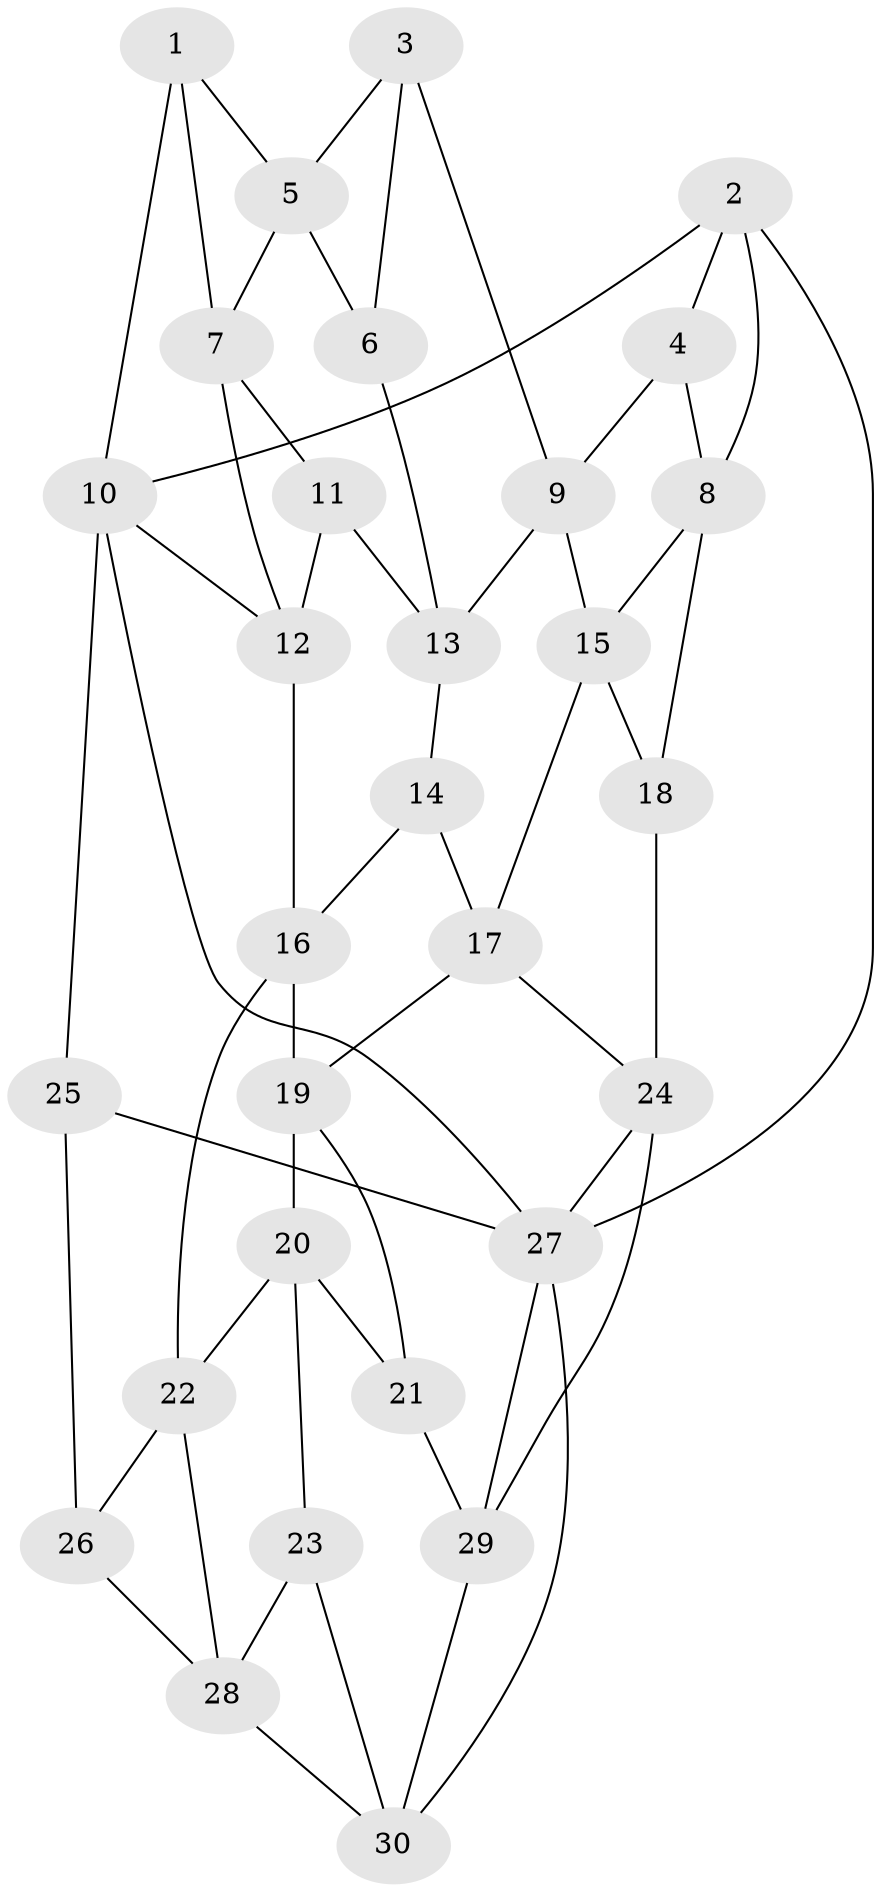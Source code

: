 // original degree distribution, {3: 0.03333333333333333, 4: 0.26666666666666666, 6: 0.23333333333333334, 5: 0.4666666666666667}
// Generated by graph-tools (version 1.1) at 2025/03/03/09/25 03:03:18]
// undirected, 30 vertices, 56 edges
graph export_dot {
graph [start="1"]
  node [color=gray90,style=filled];
  1;
  2;
  3;
  4;
  5;
  6;
  7;
  8;
  9;
  10;
  11;
  12;
  13;
  14;
  15;
  16;
  17;
  18;
  19;
  20;
  21;
  22;
  23;
  24;
  25;
  26;
  27;
  28;
  29;
  30;
  1 -- 5 [weight=1.0];
  1 -- 7 [weight=1.0];
  1 -- 10 [weight=1.0];
  2 -- 4 [weight=1.0];
  2 -- 8 [weight=1.0];
  2 -- 10 [weight=1.0];
  2 -- 27 [weight=1.0];
  3 -- 5 [weight=1.0];
  3 -- 6 [weight=1.0];
  3 -- 9 [weight=1.0];
  4 -- 8 [weight=1.0];
  4 -- 9 [weight=1.0];
  5 -- 6 [weight=1.0];
  5 -- 7 [weight=1.0];
  6 -- 13 [weight=1.0];
  7 -- 11 [weight=1.0];
  7 -- 12 [weight=1.0];
  8 -- 15 [weight=1.0];
  8 -- 18 [weight=1.0];
  9 -- 13 [weight=1.0];
  9 -- 15 [weight=1.0];
  10 -- 12 [weight=1.0];
  10 -- 25 [weight=1.0];
  10 -- 27 [weight=1.0];
  11 -- 12 [weight=1.0];
  11 -- 13 [weight=1.0];
  12 -- 16 [weight=1.0];
  13 -- 14 [weight=1.0];
  14 -- 16 [weight=1.0];
  14 -- 17 [weight=1.0];
  15 -- 17 [weight=1.0];
  15 -- 18 [weight=1.0];
  16 -- 19 [weight=1.0];
  16 -- 22 [weight=1.0];
  17 -- 19 [weight=1.0];
  17 -- 24 [weight=1.0];
  18 -- 24 [weight=2.0];
  19 -- 20 [weight=1.0];
  19 -- 21 [weight=1.0];
  20 -- 21 [weight=1.0];
  20 -- 22 [weight=1.0];
  20 -- 23 [weight=1.0];
  21 -- 29 [weight=1.0];
  22 -- 26 [weight=2.0];
  22 -- 28 [weight=1.0];
  23 -- 28 [weight=1.0];
  23 -- 30 [weight=1.0];
  24 -- 27 [weight=1.0];
  24 -- 29 [weight=1.0];
  25 -- 26 [weight=2.0];
  25 -- 27 [weight=1.0];
  26 -- 28 [weight=1.0];
  27 -- 29 [weight=1.0];
  27 -- 30 [weight=1.0];
  28 -- 30 [weight=1.0];
  29 -- 30 [weight=1.0];
}

